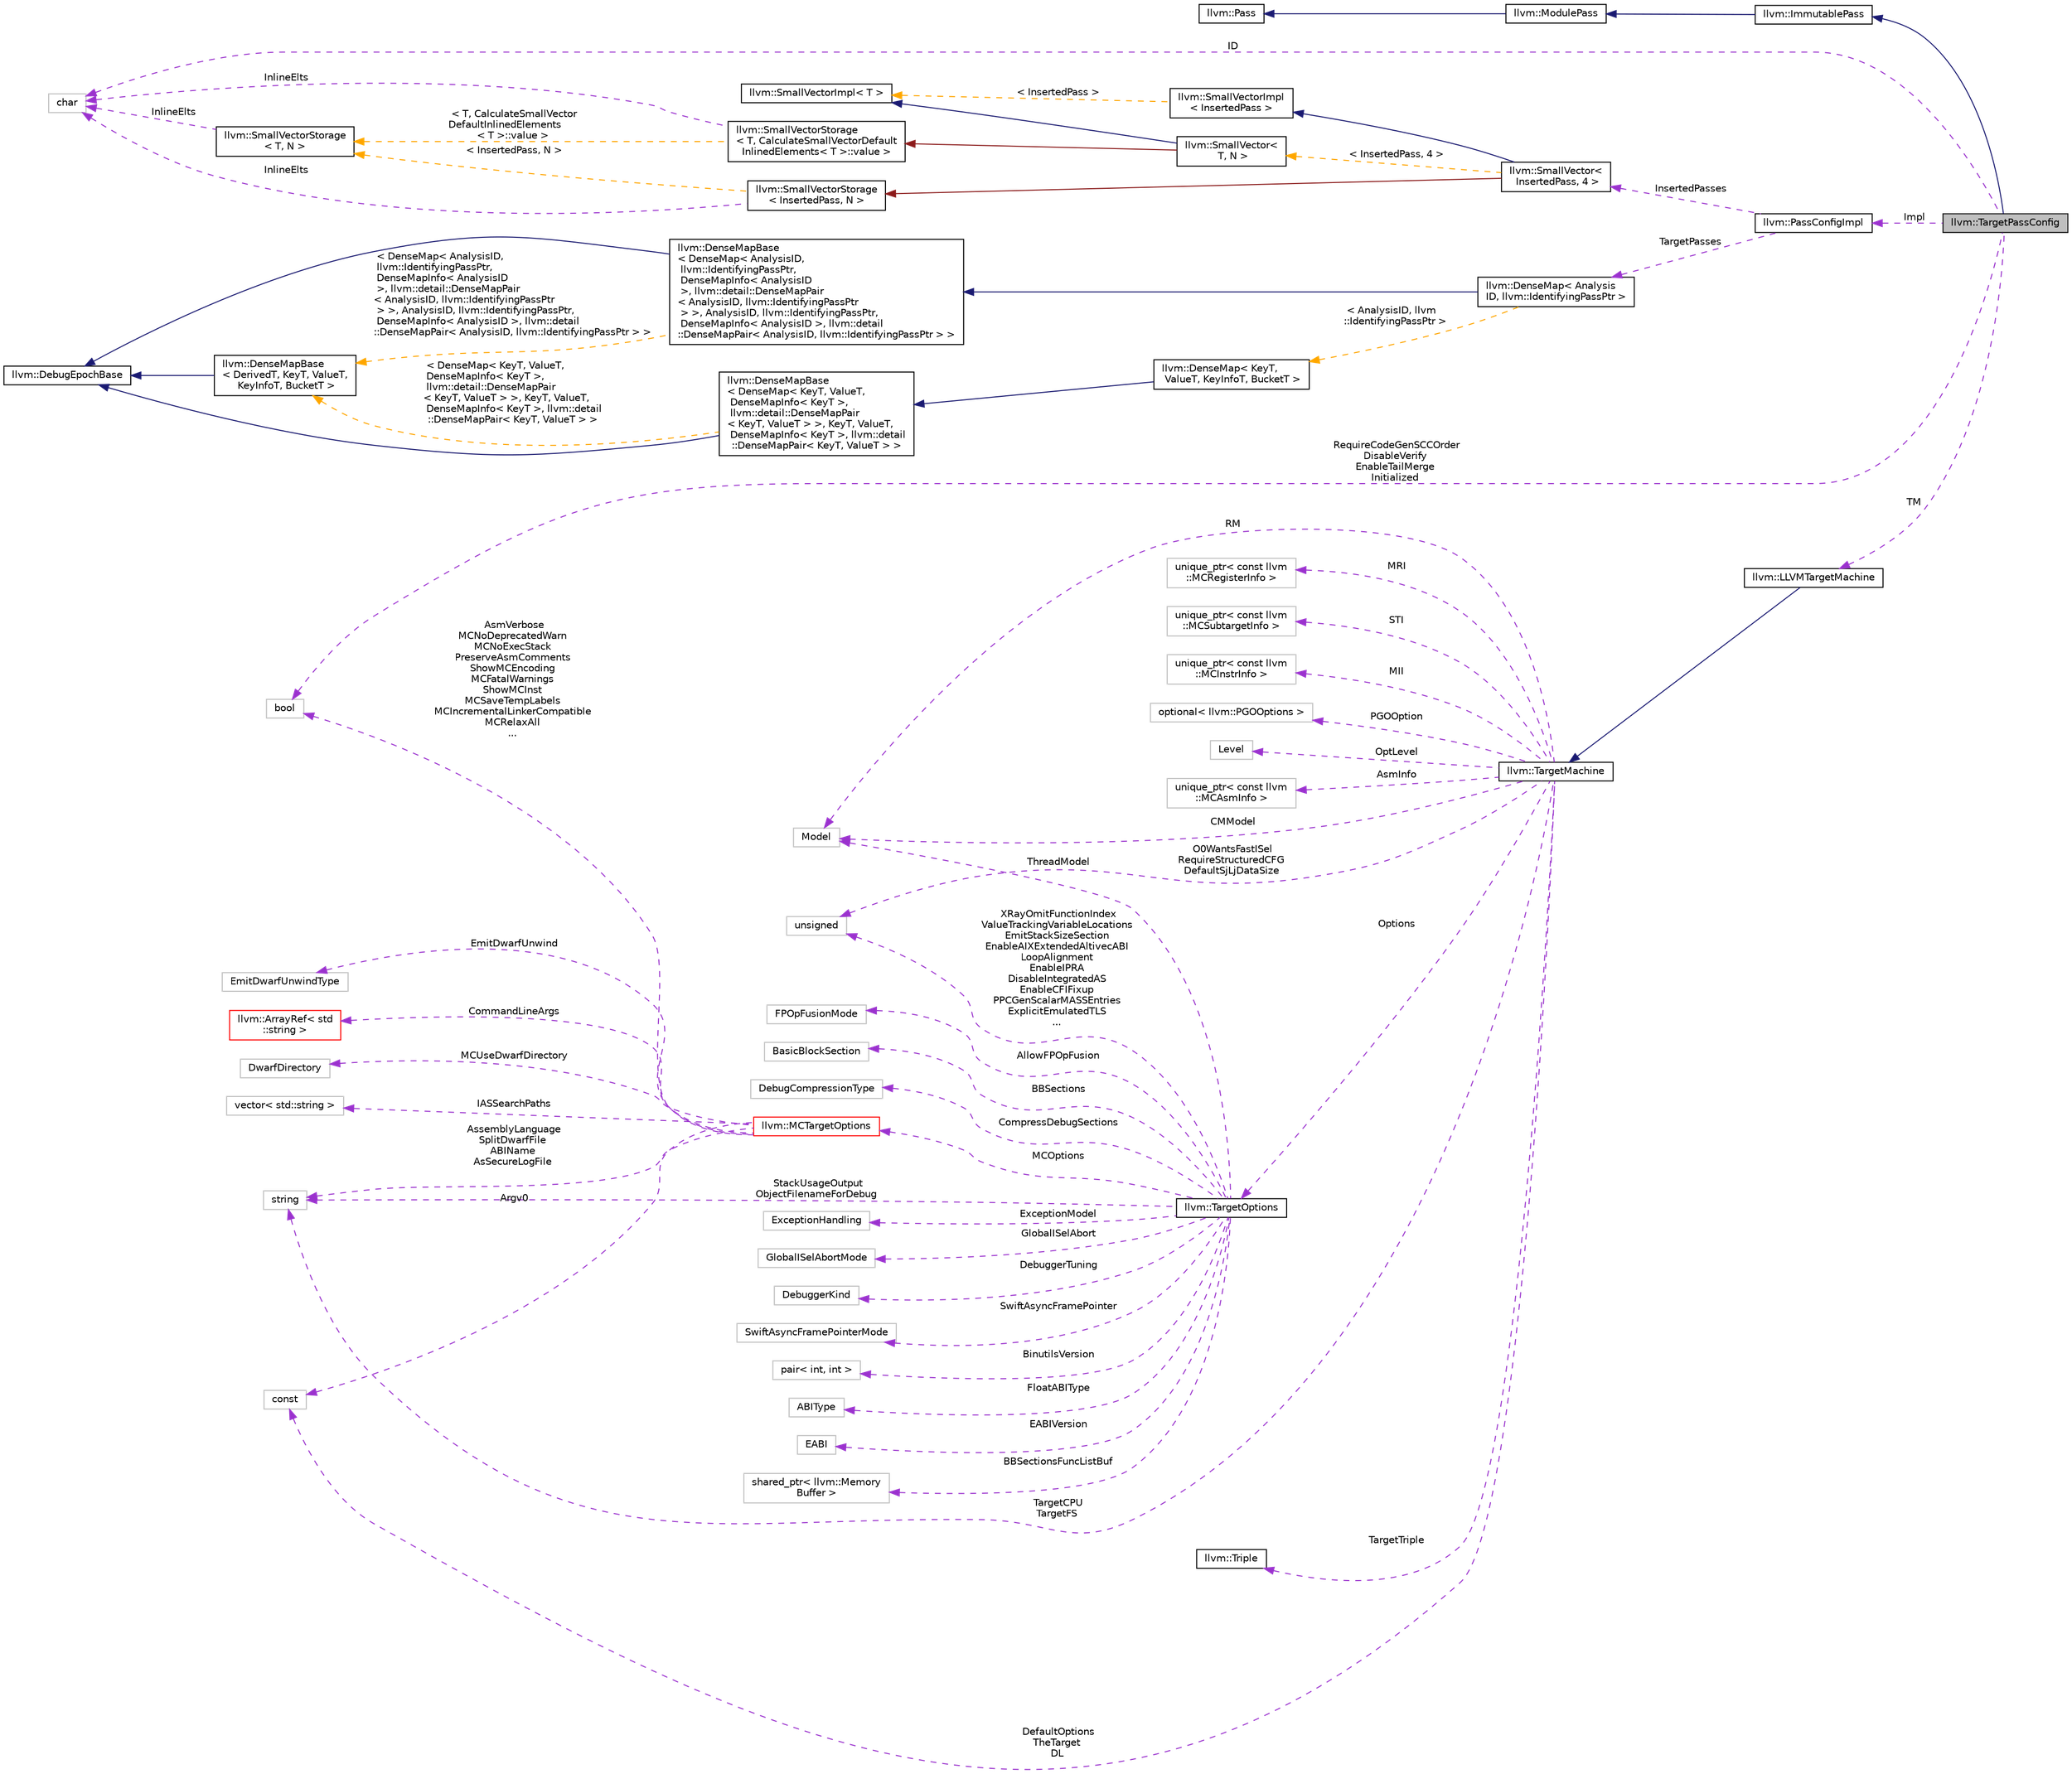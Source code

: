 digraph "llvm::TargetPassConfig"
{
 // LATEX_PDF_SIZE
  bgcolor="transparent";
  edge [fontname="Helvetica",fontsize="10",labelfontname="Helvetica",labelfontsize="10"];
  node [fontname="Helvetica",fontsize="10",shape=record];
  rankdir="LR";
  Node1 [label="llvm::TargetPassConfig",height=0.2,width=0.4,color="black", fillcolor="grey75", style="filled", fontcolor="black",tooltip="Target-Independent Code Generator Pass Configuration Options."];
  Node2 -> Node1 [dir="back",color="midnightblue",fontsize="10",style="solid",fontname="Helvetica"];
  Node2 [label="llvm::ImmutablePass",height=0.2,width=0.4,color="black",URL="$classllvm_1_1ImmutablePass.html",tooltip="ImmutablePass class - This class is used to provide information that does not need to be run."];
  Node3 -> Node2 [dir="back",color="midnightblue",fontsize="10",style="solid",fontname="Helvetica"];
  Node3 [label="llvm::ModulePass",height=0.2,width=0.4,color="black",URL="$classllvm_1_1ModulePass.html",tooltip="ModulePass class - This class is used to implement unstructured interprocedural optimizations and ana..."];
  Node4 -> Node3 [dir="back",color="midnightblue",fontsize="10",style="solid",fontname="Helvetica"];
  Node4 [label="llvm::Pass",height=0.2,width=0.4,color="black",URL="$classllvm_1_1Pass.html",tooltip="Pass interface - Implemented by all 'passes'."];
  Node5 -> Node1 [dir="back",color="darkorchid3",fontsize="10",style="dashed",label=" ID" ,fontname="Helvetica"];
  Node5 [label="char",height=0.2,width=0.4,color="grey75",tooltip=" "];
  Node6 -> Node1 [dir="back",color="darkorchid3",fontsize="10",style="dashed",label=" TM" ,fontname="Helvetica"];
  Node6 [label="llvm::LLVMTargetMachine",height=0.2,width=0.4,color="black",URL="$classllvm_1_1LLVMTargetMachine.html",tooltip="This class describes a target machine that is implemented with the LLVM target-independent code gener..."];
  Node7 -> Node6 [dir="back",color="midnightblue",fontsize="10",style="solid",fontname="Helvetica"];
  Node7 [label="llvm::TargetMachine",height=0.2,width=0.4,color="black",URL="$classllvm_1_1TargetMachine.html",tooltip="Primary interface to the complete machine description for the target machine."];
  Node8 -> Node7 [dir="back",color="darkorchid3",fontsize="10",style="dashed",label=" Options" ,fontname="Helvetica"];
  Node8 [label="llvm::TargetOptions",height=0.2,width=0.4,color="black",URL="$classllvm_1_1TargetOptions.html",tooltip=" "];
  Node9 -> Node8 [dir="back",color="darkorchid3",fontsize="10",style="dashed",label=" SwiftAsyncFramePointer" ,fontname="Helvetica"];
  Node9 [label="SwiftAsyncFramePointerMode",height=0.2,width=0.4,color="grey75",tooltip=" "];
  Node10 -> Node8 [dir="back",color="darkorchid3",fontsize="10",style="dashed",label=" BinutilsVersion" ,fontname="Helvetica"];
  Node10 [label="pair\< int, int \>",height=0.2,width=0.4,color="grey75",tooltip=" "];
  Node11 -> Node8 [dir="back",color="darkorchid3",fontsize="10",style="dashed",label=" FloatABIType" ,fontname="Helvetica"];
  Node11 [label="ABIType",height=0.2,width=0.4,color="grey75",tooltip=" "];
  Node12 -> Node8 [dir="back",color="darkorchid3",fontsize="10",style="dashed",label=" EABIVersion" ,fontname="Helvetica"];
  Node12 [label="EABI",height=0.2,width=0.4,color="grey75",tooltip=" "];
  Node13 -> Node8 [dir="back",color="darkorchid3",fontsize="10",style="dashed",label=" ThreadModel" ,fontname="Helvetica"];
  Node13 [label="Model",height=0.2,width=0.4,color="grey75",tooltip=" "];
  Node14 -> Node8 [dir="back",color="darkorchid3",fontsize="10",style="dashed",label=" AllowFPOpFusion" ,fontname="Helvetica"];
  Node14 [label="FPOpFusionMode",height=0.2,width=0.4,color="grey75",tooltip=" "];
  Node15 -> Node8 [dir="back",color="darkorchid3",fontsize="10",style="dashed",label=" BBSections" ,fontname="Helvetica"];
  Node15 [label="BasicBlockSection",height=0.2,width=0.4,color="grey75",tooltip=" "];
  Node16 -> Node8 [dir="back",color="darkorchid3",fontsize="10",style="dashed",label=" CompressDebugSections" ,fontname="Helvetica"];
  Node16 [label="DebugCompressionType",height=0.2,width=0.4,color="grey75",tooltip=" "];
  Node17 -> Node8 [dir="back",color="darkorchid3",fontsize="10",style="dashed",label=" MCOptions" ,fontname="Helvetica"];
  Node17 [label="llvm::MCTargetOptions",height=0.2,width=0.4,color="red",URL="$classllvm_1_1MCTargetOptions.html",tooltip=" "];
  Node18 -> Node17 [dir="back",color="darkorchid3",fontsize="10",style="dashed",label=" MCUseDwarfDirectory" ,fontname="Helvetica"];
  Node18 [label="DwarfDirectory",height=0.2,width=0.4,color="grey75",tooltip=" "];
  Node19 -> Node17 [dir="back",color="darkorchid3",fontsize="10",style="dashed",label=" IASSearchPaths" ,fontname="Helvetica"];
  Node19 [label="vector\< std::string \>",height=0.2,width=0.4,color="grey75",tooltip=" "];
  Node20 -> Node17 [dir="back",color="darkorchid3",fontsize="10",style="dashed",label=" EmitDwarfUnwind" ,fontname="Helvetica"];
  Node20 [label="EmitDwarfUnwindType",height=0.2,width=0.4,color="grey75",tooltip=" "];
  Node21 -> Node17 [dir="back",color="darkorchid3",fontsize="10",style="dashed",label=" CommandLineArgs" ,fontname="Helvetica"];
  Node21 [label="llvm::ArrayRef\< std\l::string \>",height=0.2,width=0.4,color="red",URL="$classllvm_1_1ArrayRef.html",tooltip=" "];
  Node24 -> Node17 [dir="back",color="darkorchid3",fontsize="10",style="dashed",label=" AssemblyLanguage\nSplitDwarfFile\nABIName\nAsSecureLogFile" ,fontname="Helvetica"];
  Node24 [label="string",height=0.2,width=0.4,color="grey75",tooltip=" "];
  Node25 -> Node17 [dir="back",color="darkorchid3",fontsize="10",style="dashed",label=" AsmVerbose\nMCNoDeprecatedWarn\nMCNoExecStack\nPreserveAsmComments\nShowMCEncoding\nMCFatalWarnings\nShowMCInst\nMCSaveTempLabels\nMCIncrementalLinkerCompatible\nMCRelaxAll\n..." ,fontname="Helvetica"];
  Node25 [label="bool",height=0.2,width=0.4,color="grey75",tooltip=" "];
  Node26 -> Node17 [dir="back",color="darkorchid3",fontsize="10",style="dashed",label=" Argv0" ,fontname="Helvetica"];
  Node26 [label="const",height=0.2,width=0.4,color="grey75",tooltip=" "];
  Node27 -> Node8 [dir="back",color="darkorchid3",fontsize="10",style="dashed",label=" GlobalISelAbort" ,fontname="Helvetica"];
  Node27 [label="GlobalISelAbortMode",height=0.2,width=0.4,color="grey75",tooltip=" "];
  Node28 -> Node8 [dir="back",color="darkorchid3",fontsize="10",style="dashed",label=" DebuggerTuning" ,fontname="Helvetica"];
  Node28 [label="DebuggerKind",height=0.2,width=0.4,color="grey75",tooltip=" "];
  Node24 -> Node8 [dir="back",color="darkorchid3",fontsize="10",style="dashed",label=" StackUsageOutput\nObjectFilenameForDebug" ,fontname="Helvetica"];
  Node29 -> Node8 [dir="back",color="darkorchid3",fontsize="10",style="dashed",label=" BBSectionsFuncListBuf" ,fontname="Helvetica"];
  Node29 [label="shared_ptr\< llvm::Memory\lBuffer \>",height=0.2,width=0.4,color="grey75",tooltip=" "];
  Node30 -> Node8 [dir="back",color="darkorchid3",fontsize="10",style="dashed",label=" XRayOmitFunctionIndex\nValueTrackingVariableLocations\nEmitStackSizeSection\nEnableAIXExtendedAltivecABI\nLoopAlignment\nEnableIPRA\nDisableIntegratedAS\nEnableCFIFixup\nPPCGenScalarMASSEntries\nExplicitEmulatedTLS\n..." ,fontname="Helvetica"];
  Node30 [label="unsigned",height=0.2,width=0.4,color="grey75",tooltip=" "];
  Node31 -> Node8 [dir="back",color="darkorchid3",fontsize="10",style="dashed",label=" ExceptionModel" ,fontname="Helvetica"];
  Node31 [label="ExceptionHandling",height=0.2,width=0.4,color="grey75",tooltip=" "];
  Node32 -> Node7 [dir="back",color="darkorchid3",fontsize="10",style="dashed",label=" MRI" ,fontname="Helvetica"];
  Node32 [label="unique_ptr\< const llvm\l::MCRegisterInfo \>",height=0.2,width=0.4,color="grey75",tooltip=" "];
  Node33 -> Node7 [dir="back",color="darkorchid3",fontsize="10",style="dashed",label=" STI" ,fontname="Helvetica"];
  Node33 [label="unique_ptr\< const llvm\l::MCSubtargetInfo \>",height=0.2,width=0.4,color="grey75",tooltip=" "];
  Node34 -> Node7 [dir="back",color="darkorchid3",fontsize="10",style="dashed",label=" MII" ,fontname="Helvetica"];
  Node34 [label="unique_ptr\< const llvm\l::MCInstrInfo \>",height=0.2,width=0.4,color="grey75",tooltip=" "];
  Node13 -> Node7 [dir="back",color="darkorchid3",fontsize="10",style="dashed",label=" RM" ,fontname="Helvetica"];
  Node35 -> Node7 [dir="back",color="darkorchid3",fontsize="10",style="dashed",label=" PGOOption" ,fontname="Helvetica"];
  Node35 [label="optional\< llvm::PGOOptions \>",height=0.2,width=0.4,color="grey75",tooltip=" "];
  Node36 -> Node7 [dir="back",color="darkorchid3",fontsize="10",style="dashed",label=" OptLevel" ,fontname="Helvetica"];
  Node36 [label="Level",height=0.2,width=0.4,color="grey75",tooltip=" "];
  Node24 -> Node7 [dir="back",color="darkorchid3",fontsize="10",style="dashed",label=" TargetCPU\nTargetFS" ,fontname="Helvetica"];
  Node37 -> Node7 [dir="back",color="darkorchid3",fontsize="10",style="dashed",label=" AsmInfo" ,fontname="Helvetica"];
  Node37 [label="unique_ptr\< const llvm\l::MCAsmInfo \>",height=0.2,width=0.4,color="grey75",tooltip=" "];
  Node13 -> Node7 [dir="back",color="darkorchid3",fontsize="10",style="dashed",label=" CMModel" ,fontname="Helvetica"];
  Node38 -> Node7 [dir="back",color="darkorchid3",fontsize="10",style="dashed",label=" TargetTriple" ,fontname="Helvetica"];
  Node38 [label="llvm::Triple",height=0.2,width=0.4,color="black",URL="$classllvm_1_1Triple.html",tooltip="Triple - Helper class for working with autoconf configuration names."];
  Node30 -> Node7 [dir="back",color="darkorchid3",fontsize="10",style="dashed",label=" O0WantsFastISel\nRequireStructuredCFG\nDefaultSjLjDataSize" ,fontname="Helvetica"];
  Node26 -> Node7 [dir="back",color="darkorchid3",fontsize="10",style="dashed",label=" DefaultOptions\nTheTarget\nDL" ,fontname="Helvetica"];
  Node25 -> Node1 [dir="back",color="darkorchid3",fontsize="10",style="dashed",label=" RequireCodeGenSCCOrder\nDisableVerify\nEnableTailMerge\nInitialized" ,fontname="Helvetica"];
  Node39 -> Node1 [dir="back",color="darkorchid3",fontsize="10",style="dashed",label=" Impl" ,fontname="Helvetica"];
  Node39 [label="llvm::PassConfigImpl",height=0.2,width=0.4,color="black",URL="$classllvm_1_1PassConfigImpl.html",tooltip=" "];
  Node40 -> Node39 [dir="back",color="darkorchid3",fontsize="10",style="dashed",label=" InsertedPasses" ,fontname="Helvetica"];
  Node40 [label="llvm::SmallVector\<\l InsertedPass, 4 \>",height=0.2,width=0.4,color="black",URL="$classllvm_1_1SmallVector.html",tooltip=" "];
  Node41 -> Node40 [dir="back",color="midnightblue",fontsize="10",style="solid",fontname="Helvetica"];
  Node41 [label="llvm::SmallVectorImpl\l\< InsertedPass \>",height=0.2,width=0.4,color="black",URL="$classllvm_1_1SmallVectorImpl.html",tooltip=" "];
  Node42 -> Node41 [dir="back",color="orange",fontsize="10",style="dashed",label=" \< InsertedPass \>" ,fontname="Helvetica"];
  Node42 [label="llvm::SmallVectorImpl\< T \>",height=0.2,width=0.4,color="black",URL="$classllvm_1_1SmallVectorImpl.html",tooltip="This class consists of common code factored out of the SmallVector class to reduce code duplication b..."];
  Node43 -> Node40 [dir="back",color="firebrick4",fontsize="10",style="solid",fontname="Helvetica"];
  Node43 [label="llvm::SmallVectorStorage\l\< InsertedPass, N \>",height=0.2,width=0.4,color="black",URL="$structllvm_1_1SmallVectorStorage.html",tooltip=" "];
  Node5 -> Node43 [dir="back",color="darkorchid3",fontsize="10",style="dashed",label=" InlineElts" ,fontname="Helvetica"];
  Node44 -> Node43 [dir="back",color="orange",fontsize="10",style="dashed",label=" \< InsertedPass, N \>" ,fontname="Helvetica"];
  Node44 [label="llvm::SmallVectorStorage\l\< T, N \>",height=0.2,width=0.4,color="black",URL="$structllvm_1_1SmallVectorStorage.html",tooltip="Storage for the SmallVector elements."];
  Node5 -> Node44 [dir="back",color="darkorchid3",fontsize="10",style="dashed",label=" InlineElts" ,fontname="Helvetica"];
  Node45 -> Node40 [dir="back",color="orange",fontsize="10",style="dashed",label=" \< InsertedPass, 4 \>" ,fontname="Helvetica"];
  Node45 [label="llvm::SmallVector\<\l T, N \>",height=0.2,width=0.4,color="black",URL="$classllvm_1_1SmallVector.html",tooltip="This is a 'vector' (really, a variable-sized array), optimized for the case when the array is small."];
  Node42 -> Node45 [dir="back",color="midnightblue",fontsize="10",style="solid",fontname="Helvetica"];
  Node46 -> Node45 [dir="back",color="firebrick4",fontsize="10",style="solid",fontname="Helvetica"];
  Node46 [label="llvm::SmallVectorStorage\l\< T, CalculateSmallVectorDefault\lInlinedElements\< T \>::value \>",height=0.2,width=0.4,color="black",URL="$structllvm_1_1SmallVectorStorage.html",tooltip=" "];
  Node5 -> Node46 [dir="back",color="darkorchid3",fontsize="10",style="dashed",label=" InlineElts" ,fontname="Helvetica"];
  Node44 -> Node46 [dir="back",color="orange",fontsize="10",style="dashed",label=" \< T, CalculateSmallVector\lDefaultInlinedElements\l\< T \>::value \>" ,fontname="Helvetica"];
  Node47 -> Node39 [dir="back",color="darkorchid3",fontsize="10",style="dashed",label=" TargetPasses" ,fontname="Helvetica"];
  Node47 [label="llvm::DenseMap\< Analysis\lID, llvm::IdentifyingPassPtr \>",height=0.2,width=0.4,color="black",URL="$classllvm_1_1DenseMap.html",tooltip=" "];
  Node48 -> Node47 [dir="back",color="midnightblue",fontsize="10",style="solid",fontname="Helvetica"];
  Node48 [label="llvm::DenseMapBase\l\< DenseMap\< AnalysisID,\l llvm::IdentifyingPassPtr,\l DenseMapInfo\< AnalysisID\l \>, llvm::detail::DenseMapPair\l\< AnalysisID, llvm::IdentifyingPassPtr\l \> \>, AnalysisID, llvm::IdentifyingPassPtr,\l DenseMapInfo\< AnalysisID \>, llvm::detail\l::DenseMapPair\< AnalysisID, llvm::IdentifyingPassPtr \> \>",height=0.2,width=0.4,color="black",URL="$classllvm_1_1DenseMapBase.html",tooltip=" "];
  Node49 -> Node48 [dir="back",color="midnightblue",fontsize="10",style="solid",fontname="Helvetica"];
  Node49 [label="llvm::DebugEpochBase",height=0.2,width=0.4,color="black",URL="$classllvm_1_1DebugEpochBase.html",tooltip="A base class for data structure classes wishing to make iterators (\"handles\") pointing into themselve..."];
  Node50 -> Node48 [dir="back",color="orange",fontsize="10",style="dashed",label=" \< DenseMap\< AnalysisID,\l llvm::IdentifyingPassPtr,\l DenseMapInfo\< AnalysisID\l \>, llvm::detail::DenseMapPair\l\< AnalysisID, llvm::IdentifyingPassPtr\l \> \>, AnalysisID, llvm::IdentifyingPassPtr,\l DenseMapInfo\< AnalysisID \>, llvm::detail\l::DenseMapPair\< AnalysisID, llvm::IdentifyingPassPtr \> \>" ,fontname="Helvetica"];
  Node50 [label="llvm::DenseMapBase\l\< DerivedT, KeyT, ValueT,\l KeyInfoT, BucketT \>",height=0.2,width=0.4,color="black",URL="$classllvm_1_1DenseMapBase.html",tooltip=" "];
  Node49 -> Node50 [dir="back",color="midnightblue",fontsize="10",style="solid",fontname="Helvetica"];
  Node51 -> Node47 [dir="back",color="orange",fontsize="10",style="dashed",label=" \< AnalysisID, llvm\l::IdentifyingPassPtr \>" ,fontname="Helvetica"];
  Node51 [label="llvm::DenseMap\< KeyT,\l ValueT, KeyInfoT, BucketT \>",height=0.2,width=0.4,color="black",URL="$classllvm_1_1DenseMap.html",tooltip=" "];
  Node52 -> Node51 [dir="back",color="midnightblue",fontsize="10",style="solid",fontname="Helvetica"];
  Node52 [label="llvm::DenseMapBase\l\< DenseMap\< KeyT, ValueT,\l DenseMapInfo\< KeyT \>,\l llvm::detail::DenseMapPair\l\< KeyT, ValueT \> \>, KeyT, ValueT,\l DenseMapInfo\< KeyT \>, llvm::detail\l::DenseMapPair\< KeyT, ValueT \> \>",height=0.2,width=0.4,color="black",URL="$classllvm_1_1DenseMapBase.html",tooltip=" "];
  Node49 -> Node52 [dir="back",color="midnightblue",fontsize="10",style="solid",fontname="Helvetica"];
  Node50 -> Node52 [dir="back",color="orange",fontsize="10",style="dashed",label=" \< DenseMap\< KeyT, ValueT,\l DenseMapInfo\< KeyT \>,\l llvm::detail::DenseMapPair\l\< KeyT, ValueT \> \>, KeyT, ValueT,\l DenseMapInfo\< KeyT \>, llvm::detail\l::DenseMapPair\< KeyT, ValueT \> \>" ,fontname="Helvetica"];
}
